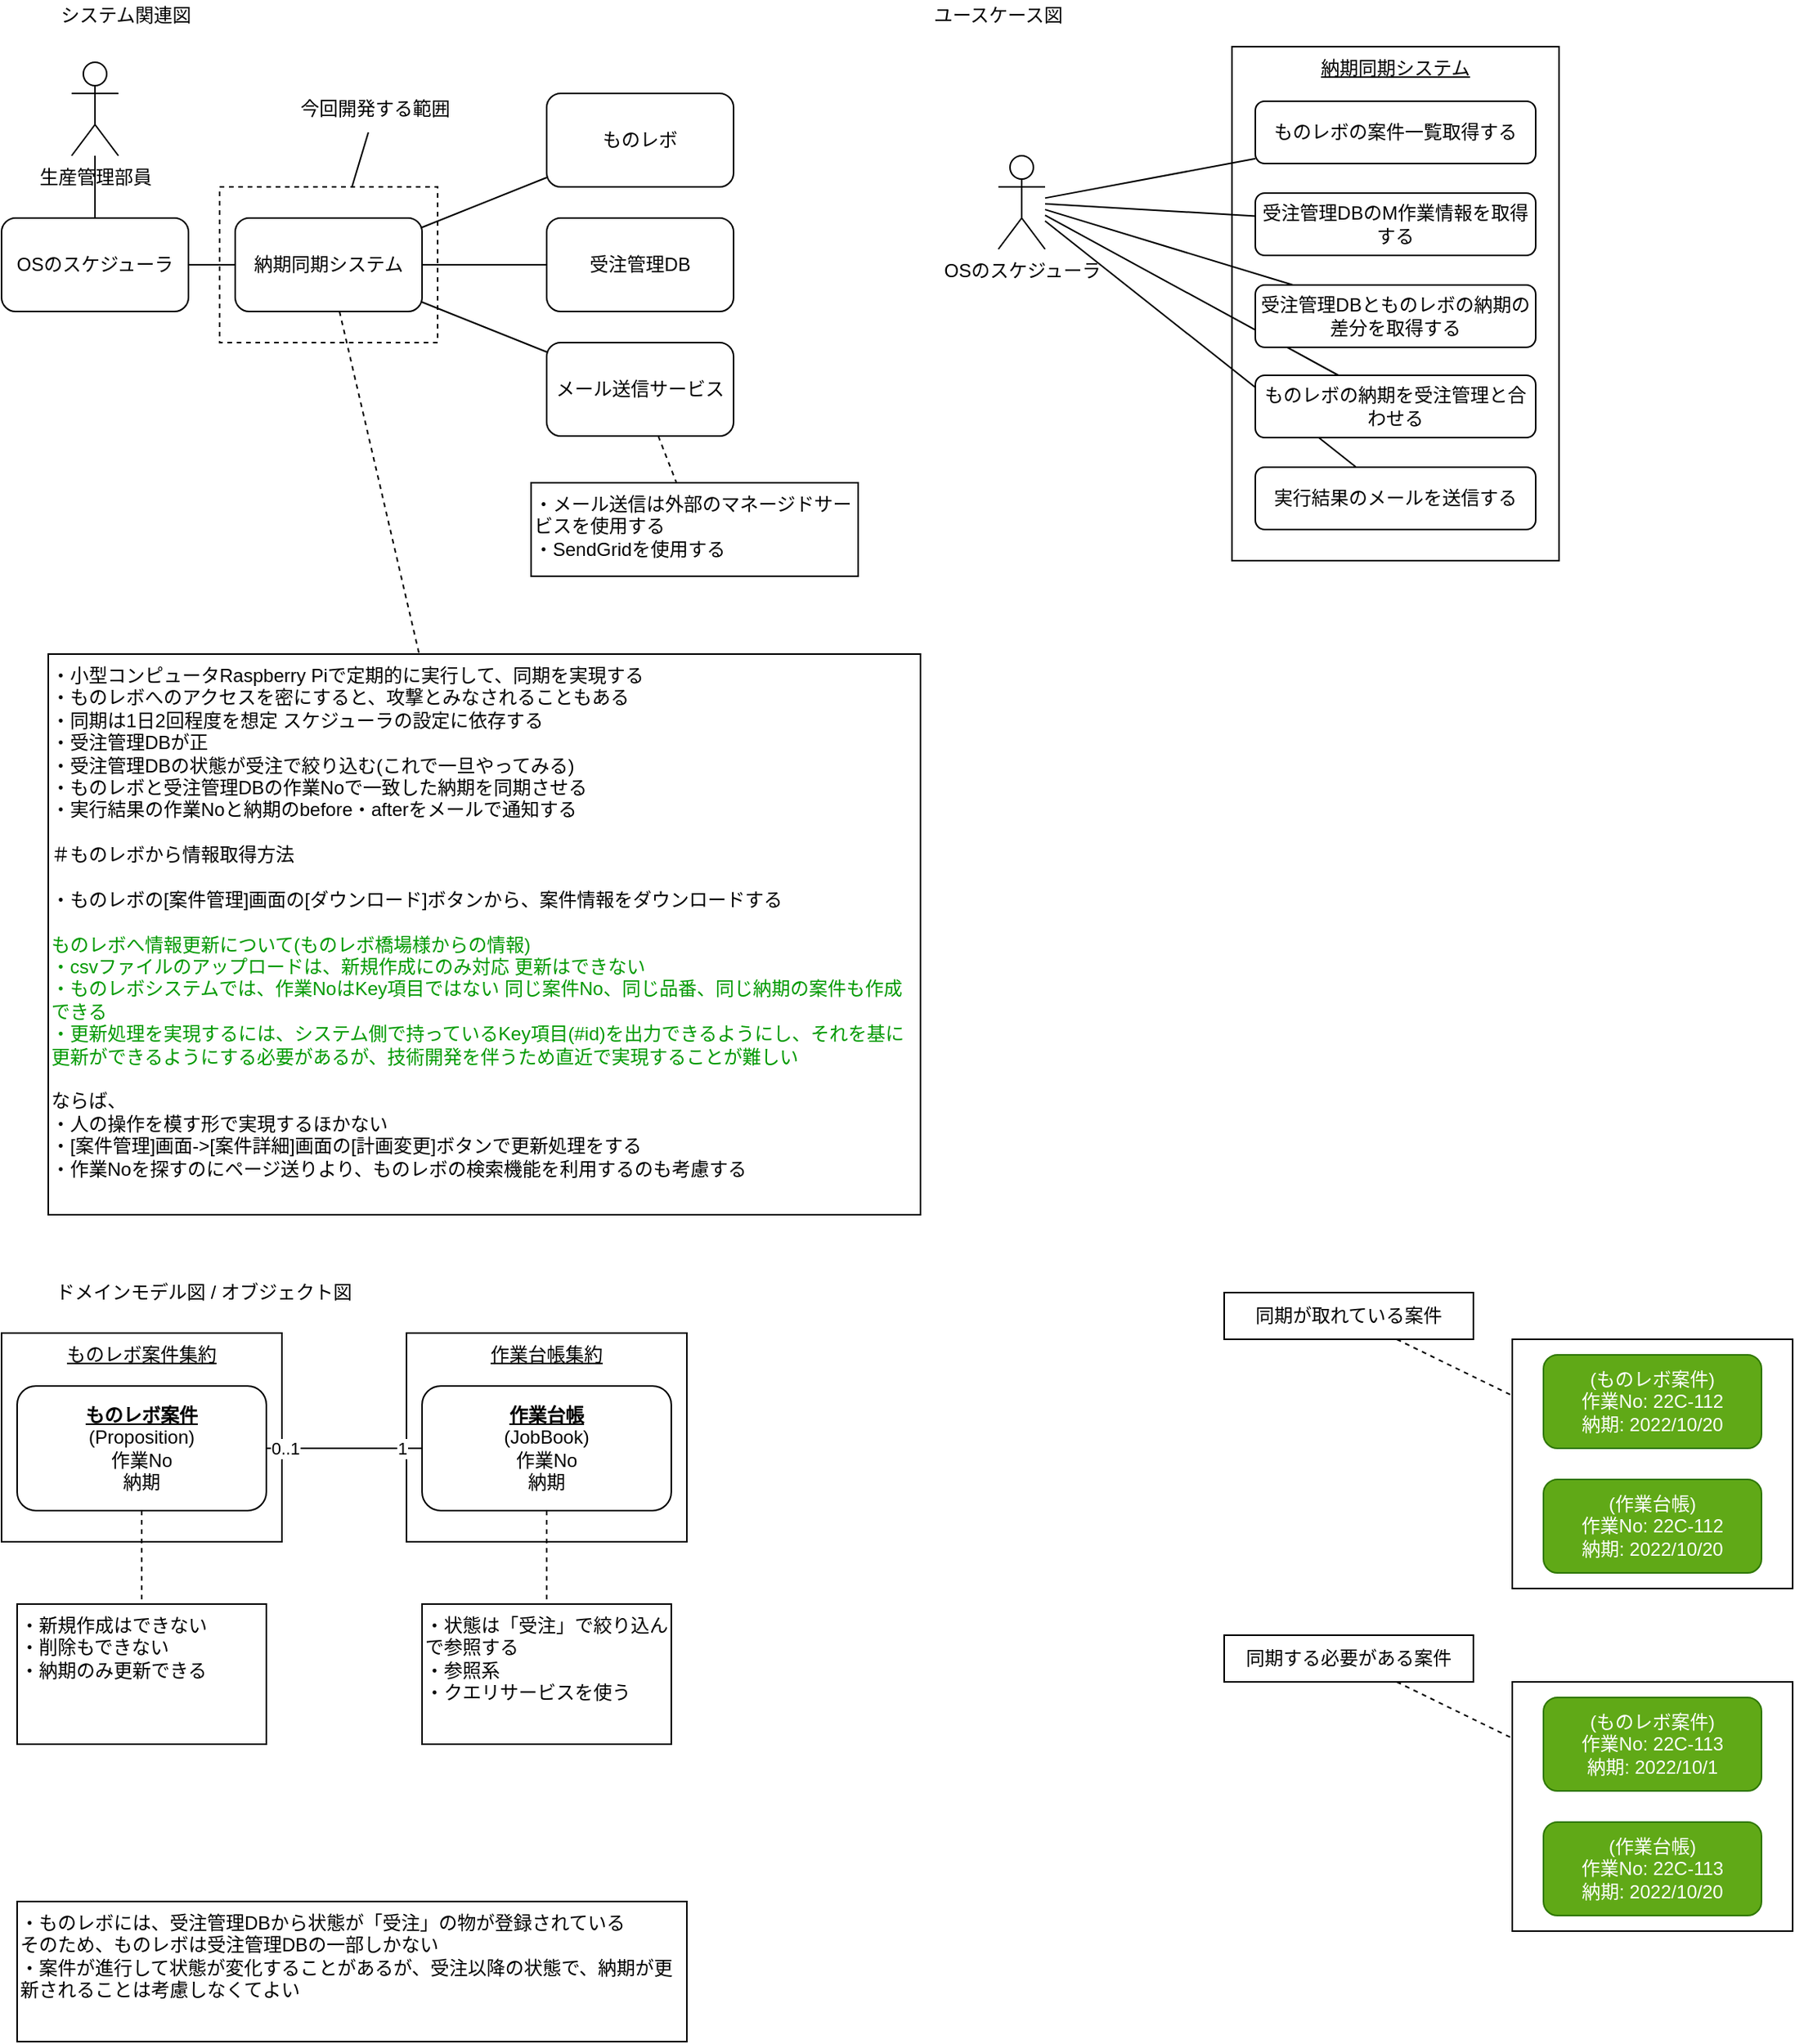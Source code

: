 <mxfile>
    <diagram id="RzdB1_ECVK01WcsdOi-J" name="sodo">
        <mxGraphModel dx="858" dy="515" grid="1" gridSize="10" guides="1" tooltips="1" connect="1" arrows="1" fold="1" page="1" pageScale="1" pageWidth="1169" pageHeight="827" background="none" math="0" shadow="0">
            <root>
                <mxCell id="0"/>
                <mxCell id="1" parent="0"/>
                <mxCell id="273" value="&lt;u&gt;作業台帳集約&lt;/u&gt;" style="rounded=0;whiteSpace=wrap;html=1;verticalAlign=top;" parent="1" vertex="1">
                    <mxGeometry x="270" y="876" width="180" height="134" as="geometry"/>
                </mxCell>
                <mxCell id="272" value="&lt;u&gt;ものレボ案件集約&lt;/u&gt;" style="rounded=0;whiteSpace=wrap;html=1;verticalAlign=top;" parent="1" vertex="1">
                    <mxGeometry x="10" y="876" width="180" height="134" as="geometry"/>
                </mxCell>
                <mxCell id="264" value="" style="rounded=0;whiteSpace=wrap;html=1;fontColor=#009900;" parent="1" vertex="1">
                    <mxGeometry x="980" y="880" width="180" height="160" as="geometry"/>
                </mxCell>
                <mxCell id="240" value="&lt;u&gt;納期同期システム&lt;/u&gt;" style="rounded=0;whiteSpace=wrap;html=1;verticalAlign=top;" parent="1" vertex="1">
                    <mxGeometry x="800" y="50" width="210" height="330" as="geometry"/>
                </mxCell>
                <mxCell id="164" style="edgeStyle=none;html=1;fontColor=#FF0000;endArrow=none;endFill=0;dashed=1;startArrow=none;" parent="1" source="5" target="158" edge="1">
                    <mxGeometry relative="1" as="geometry"/>
                </mxCell>
                <mxCell id="121" value="" style="rounded=0;whiteSpace=wrap;html=1;fillColor=none;dashed=1;" parent="1" vertex="1">
                    <mxGeometry x="150" y="140" width="140" height="100" as="geometry"/>
                </mxCell>
                <mxCell id="2" value="システム関連図" style="text;html=1;strokeColor=none;fillColor=none;align=center;verticalAlign=middle;whiteSpace=wrap;rounded=0;" parent="1" vertex="1">
                    <mxGeometry x="40" y="20" width="100" height="20" as="geometry"/>
                </mxCell>
                <mxCell id="10" value="" style="rounded=0;orthogonalLoop=1;jettySize=auto;html=1;endArrow=none;endFill=0;" parent="1" source="237" target="5" edge="1">
                    <mxGeometry relative="1" as="geometry">
                        <mxPoint x="115" y="150" as="sourcePoint"/>
                    </mxGeometry>
                </mxCell>
                <mxCell id="155" value="" style="edgeStyle=none;html=1;endArrow=none;endFill=0;" parent="1" source="5" target="117" edge="1">
                    <mxGeometry relative="1" as="geometry"/>
                </mxCell>
                <mxCell id="248" style="edgeStyle=none;html=1;endArrow=none;endFill=0;" parent="1" source="5" target="247" edge="1">
                    <mxGeometry relative="1" as="geometry"/>
                </mxCell>
                <mxCell id="254" style="edgeStyle=none;html=1;fontColor=#009900;endArrow=none;endFill=0;" parent="1" source="5" target="253" edge="1">
                    <mxGeometry relative="1" as="geometry"/>
                </mxCell>
                <mxCell id="5" value="納期同期システム" style="rounded=1;whiteSpace=wrap;html=1;" parent="1" vertex="1">
                    <mxGeometry x="160" y="160" width="120" height="60" as="geometry"/>
                </mxCell>
                <mxCell id="21" value="ユースケース図" style="text;html=1;strokeColor=none;fillColor=none;align=center;verticalAlign=middle;whiteSpace=wrap;rounded=0;" parent="1" vertex="1">
                    <mxGeometry x="600" y="20" width="100" height="20" as="geometry"/>
                </mxCell>
                <mxCell id="33" value="ドメインモデル図 / オブジェクト図" style="text;html=1;strokeColor=none;fillColor=none;align=center;verticalAlign=middle;whiteSpace=wrap;rounded=0;" parent="1" vertex="1">
                    <mxGeometry x="40" y="840" width="200" height="20" as="geometry"/>
                </mxCell>
                <mxCell id="117" value="ものレボ" style="rounded=1;whiteSpace=wrap;html=1;" parent="1" vertex="1">
                    <mxGeometry x="360" y="80" width="120" height="60" as="geometry"/>
                </mxCell>
                <mxCell id="123" style="edgeStyle=none;html=1;endArrow=none;endFill=0;" parent="1" source="122" target="121" edge="1">
                    <mxGeometry relative="1" as="geometry"/>
                </mxCell>
                <mxCell id="122" value="今回開発する範囲" style="text;html=1;strokeColor=none;fillColor=none;align=center;verticalAlign=middle;whiteSpace=wrap;rounded=0;" parent="1" vertex="1">
                    <mxGeometry x="180" y="75" width="140" height="30" as="geometry"/>
                </mxCell>
                <mxCell id="158" value="&lt;div&gt;・小型コンピュータRaspberry Piで定期的に実行して、同期を実現する&lt;/div&gt;&lt;div&gt;・ものレボへのアクセスを密にすると、攻撃とみなされることもある&lt;/div&gt;&lt;div&gt;・同期は1日2回程度を想定 スケジューラの設定に依存する&lt;/div&gt;&lt;div&gt;・受注管理DBが正&lt;/div&gt;&lt;div&gt;・受注管理DBの状態が受注で絞り込む(これで一旦やってみる)&lt;/div&gt;&lt;div&gt;・ものレボと受注管理DBの作業Noで一致した納期を同期させる&lt;/div&gt;&lt;div&gt;・実行結果の作業Noと納期のbefore・afterをメールで通知する&lt;/div&gt;&lt;div&gt;&lt;br&gt;&lt;/div&gt;&lt;div&gt;＃ものレボから情報取得方法&lt;/div&gt;&lt;div&gt;&lt;br&gt;&lt;/div&gt;&lt;div&gt;・ものレボの[案件管理]画面の[ダウンロード]ボタンから、案件情報をダウンロードする&lt;br&gt;&lt;/div&gt;&lt;div&gt;&lt;br&gt;&lt;/div&gt;&lt;div&gt;&lt;font color=&quot;#009900&quot;&gt;ものレボへ情報更新について(ものレボ橋場様からの情報)&lt;/font&gt;&lt;/div&gt;&lt;div&gt;&lt;span style=&quot;color: rgb(0 , 153 , 0)&quot;&gt;・csvファイルのアップロードは、新規作成にのみ対応 更新はできない&lt;/span&gt;&lt;br&gt;&lt;/div&gt;&lt;div&gt;&lt;font color=&quot;#009900&quot;&gt;・ものレボシステムでは、作業NoはKey項目ではない&amp;nbsp;&lt;span&gt;同じ案件No、同じ品番、同じ納期の案件も作成できる&lt;/span&gt;&lt;/font&gt;&lt;/div&gt;&lt;div&gt;&lt;font color=&quot;#009900&quot;&gt;&lt;span&gt;・&lt;/span&gt;&lt;span&gt;更新処理を実現するには、システム側で持っているKey項目(#id)を&lt;/span&gt;&lt;span&gt;出力できるようにし、それを基に更新ができるようにする必要があるが、&lt;/span&gt;&lt;span&gt;技術開発を伴うため直近で実現することが難しい&lt;/span&gt;&lt;/font&gt;&lt;/div&gt;&lt;div&gt;&lt;span&gt;&lt;br&gt;&lt;/span&gt;&lt;/div&gt;&lt;div&gt;&lt;span&gt;ならば、&lt;/span&gt;&lt;/div&gt;&lt;div&gt;&lt;span&gt;・人の操作を模す形で実現するほかない&lt;/span&gt;&lt;/div&gt;&lt;div&gt;&lt;span&gt;・[案件管理]画面-&amp;gt;[案件詳細]画面の[計画変更]ボタンで更新処理をする&lt;/span&gt;&lt;/div&gt;&lt;div&gt;&lt;span&gt;・作業Noを探すのにページ送りより、ものレボの検索機能を利用するのも考慮する&lt;/span&gt;&lt;/div&gt;&lt;div&gt;&lt;br&gt;&lt;/div&gt;" style="rounded=0;whiteSpace=wrap;html=1;align=left;verticalAlign=top;" parent="1" vertex="1">
                    <mxGeometry x="40" y="440" width="560" height="360" as="geometry"/>
                </mxCell>
                <mxCell id="242" style="edgeStyle=none;html=1;endArrow=none;endFill=0;" parent="1" source="238" target="241" edge="1">
                    <mxGeometry relative="1" as="geometry"/>
                </mxCell>
                <mxCell id="256" style="edgeStyle=none;html=1;fontColor=#009900;endArrow=none;endFill=0;" parent="1" source="238" target="255" edge="1">
                    <mxGeometry relative="1" as="geometry"/>
                </mxCell>
                <mxCell id="260" style="edgeStyle=none;html=1;fontColor=#009900;endArrow=none;endFill=0;" parent="1" source="238" target="259" edge="1">
                    <mxGeometry relative="1" as="geometry"/>
                </mxCell>
                <mxCell id="284" style="edgeStyle=none;html=1;endArrow=none;endFill=0;" edge="1" parent="1" source="238" target="282">
                    <mxGeometry relative="1" as="geometry"/>
                </mxCell>
                <mxCell id="285" style="edgeStyle=none;html=1;endArrow=none;endFill=0;" edge="1" parent="1" source="238" target="283">
                    <mxGeometry relative="1" as="geometry"/>
                </mxCell>
                <mxCell id="238" value="OSのスケジューラ" style="shape=umlActor;verticalLabelPosition=bottom;verticalAlign=top;html=1;outlineConnect=0;" parent="1" vertex="1">
                    <mxGeometry x="650" y="120" width="30" height="60" as="geometry"/>
                </mxCell>
                <mxCell id="241" value="ものレボの納期を受注管理と合わせる" style="rounded=1;whiteSpace=wrap;html=1;" parent="1" vertex="1">
                    <mxGeometry x="815" y="261" width="180" height="40" as="geometry"/>
                </mxCell>
                <mxCell id="243" value="(ものレボ案件)&lt;br&gt;作業No: 22C-112&lt;br&gt;納期: 2022/10/20" style="rounded=1;whiteSpace=wrap;html=1;verticalAlign=middle;align=center;fillColor=#60a917;strokeColor=#2D7600;fontColor=#ffffff;" parent="1" vertex="1">
                    <mxGeometry x="1000" y="890" width="140" height="60" as="geometry"/>
                </mxCell>
                <mxCell id="246" value="(作業台帳)&lt;br&gt;作業No: 22C-112&lt;br&gt;納期: 2022/10/20" style="rounded=1;whiteSpace=wrap;html=1;verticalAlign=middle;align=center;fillColor=#60a917;strokeColor=#2D7600;fontColor=#ffffff;" parent="1" vertex="1">
                    <mxGeometry x="1000" y="970" width="140" height="60" as="geometry"/>
                </mxCell>
                <mxCell id="247" value="OSのスケジューラ" style="rounded=1;whiteSpace=wrap;html=1;" parent="1" vertex="1">
                    <mxGeometry x="10" y="160" width="120" height="60" as="geometry"/>
                </mxCell>
                <mxCell id="252" style="edgeStyle=none;html=1;endArrow=none;endFill=0;" parent="1" source="249" target="247" edge="1">
                    <mxGeometry relative="1" as="geometry"/>
                </mxCell>
                <mxCell id="249" value="生産管理部員" style="shape=umlActor;verticalLabelPosition=bottom;verticalAlign=top;html=1;outlineConnect=0;" parent="1" vertex="1">
                    <mxGeometry x="55" y="60" width="30" height="60" as="geometry"/>
                </mxCell>
                <mxCell id="237" value="受注管理DB" style="rounded=1;whiteSpace=wrap;html=1;" parent="1" vertex="1">
                    <mxGeometry x="360" y="160" width="120" height="60" as="geometry"/>
                </mxCell>
                <mxCell id="251" value="" style="edgeStyle=none;html=1;fontColor=#FF0000;endArrow=none;endFill=0;dashed=1;" parent="1" source="5" target="237" edge="1">
                    <mxGeometry relative="1" as="geometry">
                        <mxPoint x="225.87" y="220" as="sourcePoint"/>
                        <mxPoint x="280.652" y="500" as="targetPoint"/>
                    </mxGeometry>
                </mxCell>
                <mxCell id="258" style="edgeStyle=none;html=1;fontColor=#009900;endArrow=none;endFill=0;dashed=1;" parent="1" source="253" target="257" edge="1">
                    <mxGeometry relative="1" as="geometry"/>
                </mxCell>
                <mxCell id="253" value="メール送信サービス" style="rounded=1;whiteSpace=wrap;html=1;" parent="1" vertex="1">
                    <mxGeometry x="360" y="240" width="120" height="60" as="geometry"/>
                </mxCell>
                <mxCell id="255" value="実行結果のメールを送信する" style="rounded=1;whiteSpace=wrap;html=1;" parent="1" vertex="1">
                    <mxGeometry x="815" y="320" width="180" height="40" as="geometry"/>
                </mxCell>
                <mxCell id="257" value="・メール送信は外部のマネージドサービスを使用する&lt;br&gt;・SendGridを使用する" style="rounded=0;whiteSpace=wrap;html=1;align=left;verticalAlign=top;" parent="1" vertex="1">
                    <mxGeometry x="350" y="330" width="210" height="60" as="geometry"/>
                </mxCell>
                <mxCell id="259" value="ものレボの案件一覧取得する" style="rounded=1;whiteSpace=wrap;html=1;" parent="1" vertex="1">
                    <mxGeometry x="815" y="85" width="180" height="40" as="geometry"/>
                </mxCell>
                <mxCell id="277" style="edgeStyle=none;html=1;dashed=1;fontColor=default;endArrow=none;endFill=0;" parent="1" source="262" target="276" edge="1">
                    <mxGeometry relative="1" as="geometry"/>
                </mxCell>
                <mxCell id="278" style="edgeStyle=none;html=1;fontColor=default;endArrow=none;endFill=0;" parent="1" source="262" target="263" edge="1">
                    <mxGeometry relative="1" as="geometry"/>
                </mxCell>
                <mxCell id="279" value="0..1" style="edgeLabel;html=1;align=center;verticalAlign=middle;resizable=0;points=[];fontColor=default;" parent="278" vertex="1" connectable="0">
                    <mxGeometry x="-0.767" relative="1" as="geometry">
                        <mxPoint as="offset"/>
                    </mxGeometry>
                </mxCell>
                <mxCell id="280" value="1" style="edgeLabel;html=1;align=center;verticalAlign=middle;resizable=0;points=[];fontColor=default;" parent="278" vertex="1" connectable="0">
                    <mxGeometry x="0.733" relative="1" as="geometry">
                        <mxPoint as="offset"/>
                    </mxGeometry>
                </mxCell>
                <mxCell id="262" value="&lt;u&gt;&lt;b&gt;ものレボ案件&lt;br&gt;&lt;/b&gt;&lt;/u&gt;(Proposition)&lt;br&gt;作業No&lt;br&gt;納期" style="rounded=1;whiteSpace=wrap;html=1;verticalAlign=middle;align=center;" parent="1" vertex="1">
                    <mxGeometry x="20" y="910" width="160" height="80" as="geometry"/>
                </mxCell>
                <mxCell id="275" style="edgeStyle=none;html=1;dashed=1;fontColor=default;endArrow=none;endFill=0;" parent="1" source="263" target="274" edge="1">
                    <mxGeometry relative="1" as="geometry"/>
                </mxCell>
                <mxCell id="263" value="&lt;u&gt;&lt;b&gt;作業台帳&lt;br&gt;&lt;/b&gt;&lt;/u&gt;(JobBook)&lt;br&gt;作業No&lt;br&gt;納期" style="rounded=1;whiteSpace=wrap;html=1;verticalAlign=middle;align=center;" parent="1" vertex="1">
                    <mxGeometry x="280" y="910" width="160" height="80" as="geometry"/>
                </mxCell>
                <mxCell id="266" style="edgeStyle=none;html=1;fontColor=default;endArrow=none;endFill=0;dashed=1;" parent="1" source="265" target="264" edge="1">
                    <mxGeometry relative="1" as="geometry"/>
                </mxCell>
                <mxCell id="265" value="同期が取れている案件" style="rounded=0;whiteSpace=wrap;html=1;fontColor=default;" parent="1" vertex="1">
                    <mxGeometry x="795" y="850" width="160" height="30" as="geometry"/>
                </mxCell>
                <mxCell id="267" value="" style="rounded=0;whiteSpace=wrap;html=1;fontColor=#009900;" parent="1" vertex="1">
                    <mxGeometry x="980" y="1100" width="180" height="160" as="geometry"/>
                </mxCell>
                <mxCell id="268" value="(ものレボ案件)&lt;br&gt;作業No: 22C-113&lt;br&gt;納期: 2022/10/1" style="rounded=1;whiteSpace=wrap;html=1;verticalAlign=middle;align=center;fillColor=#60a917;strokeColor=#2D7600;fontColor=#ffffff;" parent="1" vertex="1">
                    <mxGeometry x="1000" y="1110" width="140" height="60" as="geometry"/>
                </mxCell>
                <mxCell id="269" value="(作業台帳)&lt;br&gt;作業No: 22C-113&lt;br&gt;納期: 2022/10/20" style="rounded=1;whiteSpace=wrap;html=1;verticalAlign=middle;align=center;fillColor=#60a917;strokeColor=#2D7600;fontColor=#ffffff;" parent="1" vertex="1">
                    <mxGeometry x="1000" y="1190" width="140" height="60" as="geometry"/>
                </mxCell>
                <mxCell id="270" style="edgeStyle=none;html=1;fontColor=default;endArrow=none;endFill=0;dashed=1;" parent="1" source="271" target="267" edge="1">
                    <mxGeometry relative="1" as="geometry"/>
                </mxCell>
                <mxCell id="271" value="同期する必要がある案件" style="rounded=0;whiteSpace=wrap;html=1;fontColor=default;" parent="1" vertex="1">
                    <mxGeometry x="795" y="1070" width="160" height="30" as="geometry"/>
                </mxCell>
                <mxCell id="274" value="・状態は「受注」で絞り込んで参照する&lt;br&gt;・参照系&lt;br&gt;・クエリサービスを使う" style="rounded=0;whiteSpace=wrap;html=1;align=left;verticalAlign=top;" parent="1" vertex="1">
                    <mxGeometry x="280" y="1050" width="160" height="90" as="geometry"/>
                </mxCell>
                <mxCell id="276" value="・新規作成はできない&lt;br&gt;・削除もできない&lt;br&gt;・納期のみ更新できる&lt;br&gt;" style="rounded=0;whiteSpace=wrap;html=1;align=left;verticalAlign=top;" parent="1" vertex="1">
                    <mxGeometry x="20" y="1050" width="160" height="90" as="geometry"/>
                </mxCell>
                <mxCell id="281" value="・ものレボには、受注管理DBから状態が「受注」の物が登録されている&lt;br&gt;そのため、ものレボは受注管理DBの一部しかない&lt;br&gt;・案件が進行して状態が変化することがあるが、受注以降の状態で、納期が更新されることは考慮しなくてよい" style="rounded=0;whiteSpace=wrap;html=1;align=left;verticalAlign=top;" parent="1" vertex="1">
                    <mxGeometry x="20" y="1241" width="430" height="90" as="geometry"/>
                </mxCell>
                <mxCell id="282" value="受注管理DBのM作業情報を取得する" style="rounded=1;whiteSpace=wrap;html=1;" vertex="1" parent="1">
                    <mxGeometry x="815" y="144" width="180" height="40" as="geometry"/>
                </mxCell>
                <mxCell id="283" value="受注管理DBとものレボの納期の差分を取得する" style="rounded=1;whiteSpace=wrap;html=1;" vertex="1" parent="1">
                    <mxGeometry x="815" y="203" width="180" height="40" as="geometry"/>
                </mxCell>
            </root>
        </mxGraphModel>
    </diagram>
</mxfile>
